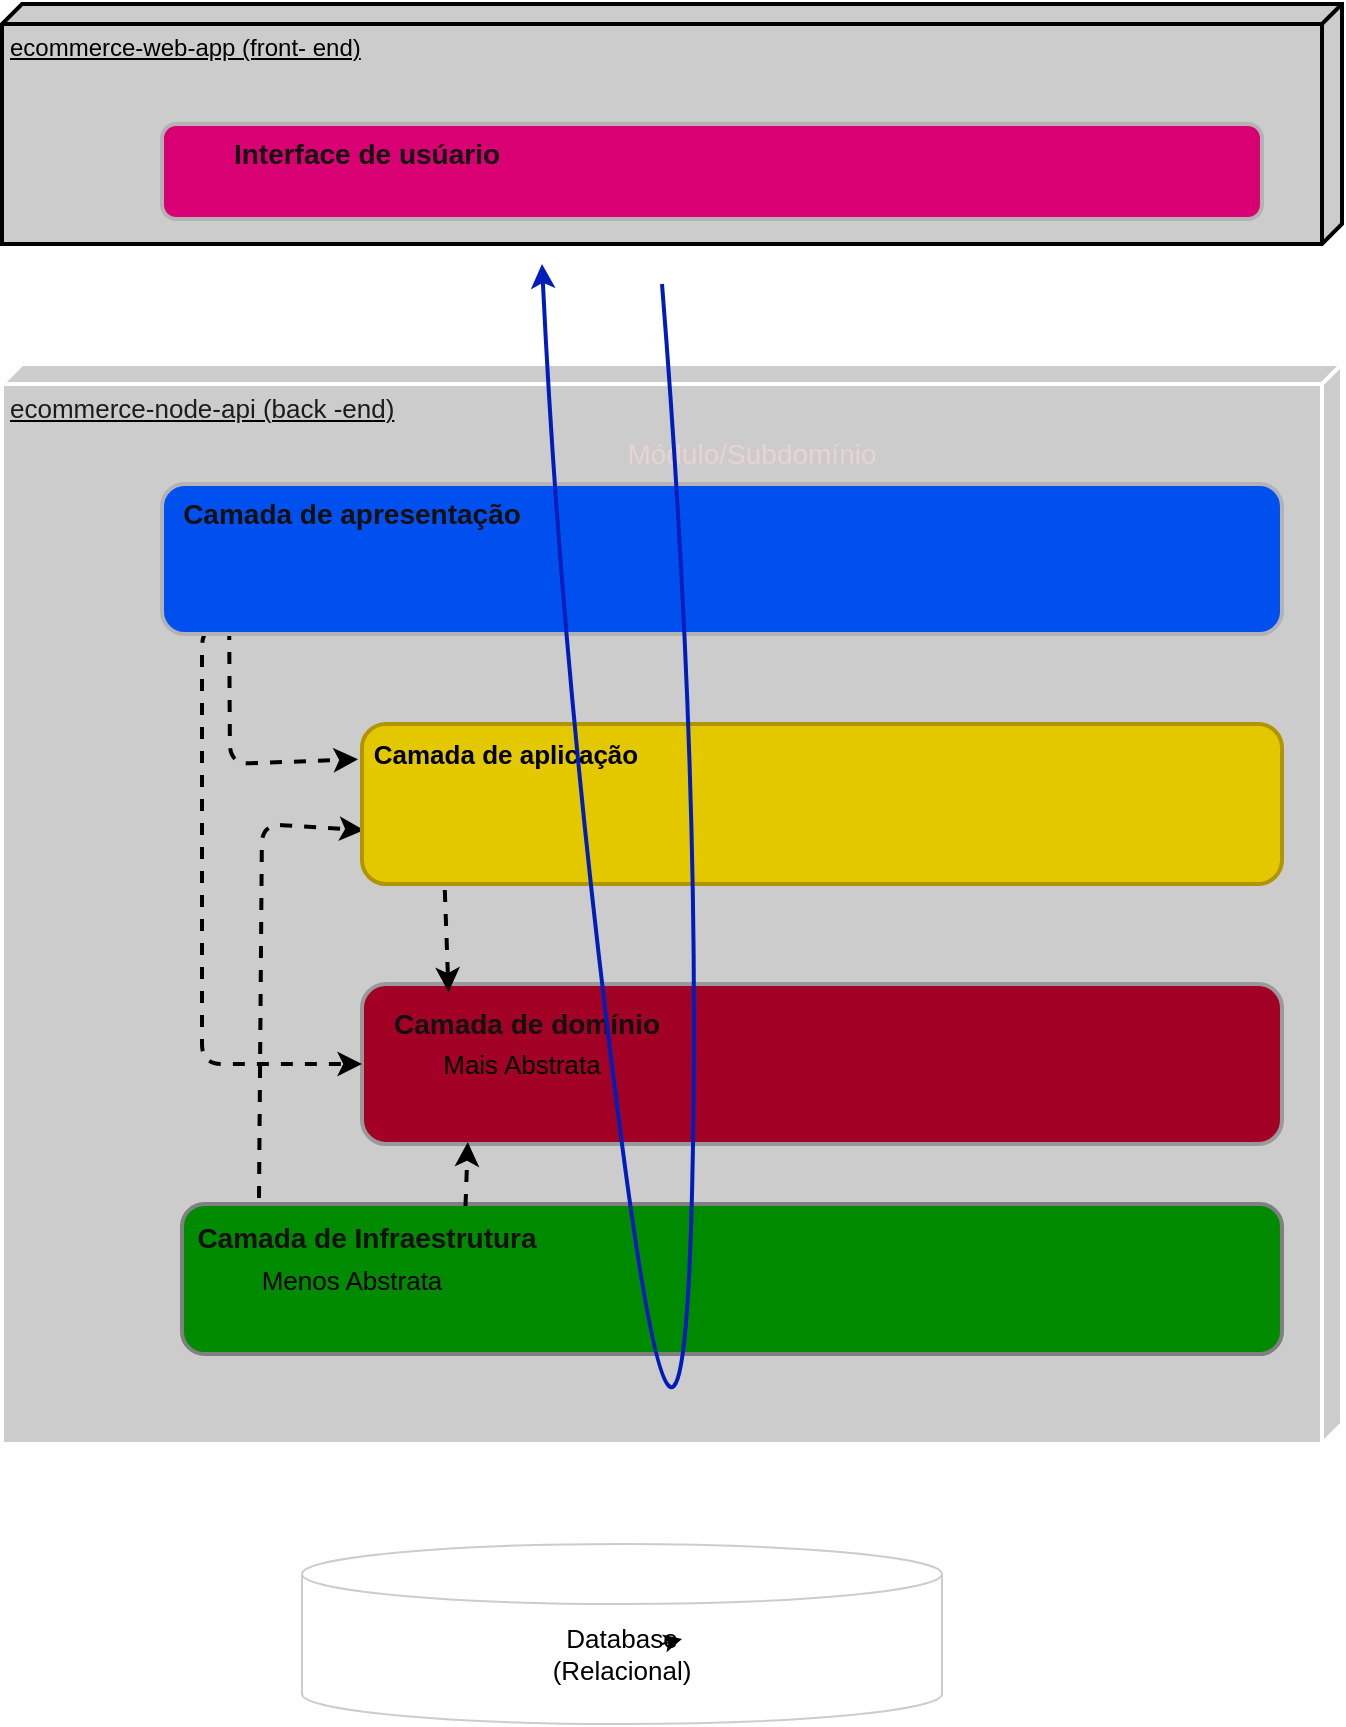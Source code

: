 <mxfile>
    <diagram id="I0e3CnHEker1yPUxd-W-" name="Arquitetura em Camadas">
        <mxGraphModel dx="1059" dy="792" grid="1" gridSize="10" guides="1" tooltips="1" connect="1" arrows="1" fold="1" page="1" pageScale="1" pageWidth="850" pageHeight="1100" math="0" shadow="0">
            <root>
                <mxCell id="0"/>
                <mxCell id="1" parent="0"/>
                <mxCell id="2" value="&lt;font style=&quot;font-size: 13px;&quot; color=&quot;#1d1b1b&quot;&gt;ecommerce-node-api (back -end)&lt;/font&gt;" style="verticalAlign=top;align=left;spacingTop=8;spacingLeft=2;spacingRight=12;shape=cube;size=10;direction=south;fontStyle=4;html=1;strokeWidth=2;fillColor=#CCCCCC;strokeColor=#FFFFFF;" parent="1" vertex="1">
                    <mxGeometry x="100" y="220" width="670" height="540" as="geometry"/>
                </mxCell>
                <mxCell id="3" value="&lt;font color=&quot;#000000&quot;&gt;ecommerce-web-app (front- end)&lt;/font&gt;" style="verticalAlign=top;align=left;spacingTop=8;spacingLeft=2;spacingRight=12;shape=cube;size=10;direction=south;fontStyle=4;html=1;strokeWidth=2;fillColor=#CCCCCC;" parent="1" vertex="1">
                    <mxGeometry x="100" y="40" width="670" height="120" as="geometry"/>
                </mxCell>
                <mxCell id="9" value="" style="rounded=1;whiteSpace=wrap;html=1;strokeWidth=2;fillColor=#a20025;fontColor=#ffffff;strokeColor=#999999;points=[[0,0,0,0,0],[0,0.25,0,0,0],[0,0.5,0,0,0],[0,0.75,0,0,0],[0,1,0,0,0],[0.07,0,0,0,0],[0.25,1,0,0,0],[0.5,0,0,0,0],[0.5,1,0,0,0],[0.75,0,0,0,0],[0.75,1,0,0,0],[1,0,0,0,0],[1,0.25,0,0,0],[1,0.5,0,0,0],[1,0.75,0,0,0],[1,1,0,0,0]];" parent="1" vertex="1">
                    <mxGeometry x="280" y="530" width="460" height="80" as="geometry"/>
                </mxCell>
                <mxCell id="10" value="&lt;font color=&quot;#141010&quot; style=&quot;font-size: 14px;&quot;&gt;&lt;b&gt;Camada de domínio&lt;/b&gt;&lt;/font&gt;" style="text;html=1;align=center;verticalAlign=middle;whiteSpace=wrap;rounded=0;strokeWidth=6;perimeterSpacing=1;" parent="1" vertex="1">
                    <mxGeometry x="285" y="535" width="155" height="30" as="geometry"/>
                </mxCell>
                <mxCell id="55" style="edgeStyle=none;html=1;exitX=0.06;exitY=0.96;exitDx=0;exitDy=0;exitPerimeter=0;dashed=1;strokeWidth=2;strokeColor=#000000;" edge="1" parent="1" source="12" target="52">
                    <mxGeometry relative="1" as="geometry">
                        <Array as="points">
                            <mxPoint x="214" y="420"/>
                        </Array>
                    </mxGeometry>
                </mxCell>
                <mxCell id="56" style="edgeStyle=none;html=1;exitX=0.06;exitY=0.96;exitDx=0;exitDy=0;exitPerimeter=0;dashed=1;strokeColor=#000000;strokeWidth=2;" edge="1" parent="1" source="12" target="9">
                    <mxGeometry relative="1" as="geometry">
                        <Array as="points">
                            <mxPoint x="200" y="352"/>
                            <mxPoint x="200" y="570"/>
                        </Array>
                    </mxGeometry>
                </mxCell>
                <mxCell id="12" value="" style="rounded=1;whiteSpace=wrap;html=1;strokeWidth=2;fillColor=#0050ef;fontColor=#ffffff;strokeColor=#B3B3B3;points=[[0,0,0,0,0],[0,0.25,0,0,0],[0,0.51,0,0,0],[0,0.75,0,0,0],[0,1,0,0,0],[0.06,0.96,0,0,0],[0.25,0,0,0,0],[0.5,0,0,0,0],[0.5,1,0,0,0],[0.75,0,0,0,0],[0.75,1,0,0,0],[1,0,0,0,0],[1,0.25,0,0,0],[1,0.51,0,0,0],[1,0.75,0,0,0],[1,1,0,0,0]];" parent="1" vertex="1">
                    <mxGeometry x="180" y="280" width="560" height="75" as="geometry"/>
                </mxCell>
                <mxCell id="13" value="&lt;font color=&quot;#141010&quot; style=&quot;font-size: 14px;&quot;&gt;&lt;b&gt;Camada de apresentação&lt;/b&gt;&lt;/font&gt;" style="text;html=1;align=center;verticalAlign=middle;whiteSpace=wrap;rounded=0;strokeWidth=6;perimeterSpacing=1;" parent="1" vertex="1">
                    <mxGeometry x="180" y="280" width="190" height="30" as="geometry"/>
                </mxCell>
                <mxCell id="61" style="edgeStyle=none;html=1;exitX=0.07;exitY=0;exitDx=0;exitDy=-3;exitPerimeter=0;entryX=0.002;entryY=0.663;entryDx=0;entryDy=0;entryPerimeter=0;dashed=1;strokeColor=#000000;strokeWidth=2;" edge="1" parent="1" source="15" target="51">
                    <mxGeometry relative="1" as="geometry">
                        <Array as="points">
                            <mxPoint x="230" y="450"/>
                        </Array>
                    </mxGeometry>
                </mxCell>
                <mxCell id="15" value="" style="rounded=1;whiteSpace=wrap;html=1;strokeWidth=2;fillColor=#008a00;fontColor=#ffffff;strokeColor=#808080;points=[[0,0,0,0,0],[0,0.25,0,0,0],[0,0.51,0,0,0],[0,0.75,0,0,0],[0,1,0,0,0],[0.07,0,0,0,-3],[0.16,0,0,0,-6],[0.25,1,0,0,0],[0.5,1,0,0,0],[0.75,0,0,0,0],[0.75,1,0,0,0],[1,0,0,0,0],[1,0.25,0,0,0],[1,0.51,0,0,0],[1,0.75,0,0,0],[1,1,0,0,0]];" parent="1" vertex="1">
                    <mxGeometry x="190" y="640" width="550" height="75" as="geometry"/>
                </mxCell>
                <mxCell id="62" style="edgeStyle=none;html=1;exitX=0.75;exitY=0;exitDx=0;exitDy=0;entryX=0.115;entryY=0.988;entryDx=0;entryDy=0;entryPerimeter=0;dashed=1;strokeColor=#000000;strokeWidth=2;" edge="1" parent="1" source="17" target="9">
                    <mxGeometry relative="1" as="geometry"/>
                </mxCell>
                <mxCell id="17" value="&lt;font color=&quot;#141010&quot; style=&quot;font-size: 14px;&quot;&gt;&lt;b&gt;Camada de Infraestrutura&lt;/b&gt;&lt;/font&gt;" style="text;html=1;align=center;verticalAlign=middle;whiteSpace=wrap;rounded=0;strokeWidth=6;perimeterSpacing=1;" parent="1" vertex="1">
                    <mxGeometry x="185" y="642" width="195" height="30" as="geometry"/>
                </mxCell>
                <mxCell id="20" value="" style="rounded=1;whiteSpace=wrap;html=1;strokeWidth=2;fillColor=#d80073;fontColor=#ffffff;strokeColor=#B3B3B3;" parent="1" vertex="1">
                    <mxGeometry x="180" y="100" width="550" height="47.5" as="geometry"/>
                </mxCell>
                <mxCell id="21" value="&lt;font color=&quot;#141010&quot; style=&quot;font-size: 14px;&quot;&gt;&lt;b&gt;Interface de usúario&lt;/b&gt;&lt;/font&gt;" style="text;html=1;align=center;verticalAlign=middle;whiteSpace=wrap;rounded=0;strokeWidth=6;perimeterSpacing=1;" parent="1" vertex="1">
                    <mxGeometry x="175" y="100" width="215" height="30" as="geometry"/>
                </mxCell>
                <mxCell id="32" value="&lt;font color=&quot;#e9d3d3&quot;&gt;Módulo/Subdomínio&lt;/font&gt;" style="text;html=1;strokeColor=none;fillColor=none;align=center;verticalAlign=middle;whiteSpace=wrap;rounded=0;dashed=1;strokeWidth=6;fontSize=14;fontColor=#141010;" parent="1" vertex="1">
                    <mxGeometry x="445" y="250" width="60" height="30" as="geometry"/>
                </mxCell>
                <mxCell id="43" value="" style="shape=cylinder3;whiteSpace=wrap;html=1;boundedLbl=1;backgroundOutline=1;size=15;strokeColor=#CCCCCC;fontSize=13;fontColor=#FFFFFF;fillColor=#FFFFFF;" parent="1" vertex="1">
                    <mxGeometry x="250" y="810" width="320" height="90" as="geometry"/>
                </mxCell>
                <mxCell id="45" value="&lt;font color=&quot;#000000&quot;&gt;Database (Relacional)&lt;/font&gt;" style="text;html=1;strokeColor=none;fillColor=none;align=center;verticalAlign=middle;whiteSpace=wrap;rounded=0;fontSize=13;fontColor=#FFFFFF;" parent="1" vertex="1">
                    <mxGeometry x="380" y="850" width="60" height="30" as="geometry"/>
                </mxCell>
                <mxCell id="47" style="edgeStyle=none;html=1;fontSize=13;fontColor=#000000;" parent="1" target="45" edge="1">
                    <mxGeometry relative="1" as="geometry">
                        <mxPoint x="430" y="860" as="sourcePoint"/>
                    </mxGeometry>
                </mxCell>
                <mxCell id="60" style="edgeStyle=none;html=1;exitX=0.09;exitY=1;exitDx=0;exitDy=3;exitPerimeter=0;entryX=0.25;entryY=0;entryDx=0;entryDy=0;dashed=1;strokeColor=#000000;strokeWidth=2;" edge="1" parent="1" source="51" target="10">
                    <mxGeometry relative="1" as="geometry"/>
                </mxCell>
                <mxCell id="51" value="" style="rounded=1;whiteSpace=wrap;html=1;strokeWidth=2;fillColor=#e3c800;fontColor=#000000;strokeColor=#B09500;points=[[0,0,0,0,0],[0,0.25,0,0,0],[0,0.5,0,0,0],[0,0.75,0,0,0],[0,1,0,0,0],[0.09,1,0,0,3],[0.25,0,0,0,0],[0.5,0,0,0,0],[0.5,1,0,0,0],[0.75,0,0,0,0],[0.75,1,0,0,0],[1,0,0,0,0],[1,0.25,0,0,0],[1,0.5,0,0,0],[1,0.75,0,0,0],[1,1,0,0,0]];" parent="1" vertex="1">
                    <mxGeometry x="280" y="400" width="460" height="80" as="geometry"/>
                </mxCell>
                <mxCell id="52" value="&lt;b&gt;Camada de aplicação&lt;/b&gt;" style="text;html=1;strokeColor=none;fillColor=none;align=center;verticalAlign=middle;whiteSpace=wrap;rounded=0;fontSize=13;fontColor=#000000;" parent="1" vertex="1">
                    <mxGeometry x="278" y="400" width="147.5" height="30" as="geometry"/>
                </mxCell>
                <mxCell id="53" value="Mais Abstrata" style="text;html=1;strokeColor=none;fillColor=none;align=center;verticalAlign=middle;whiteSpace=wrap;rounded=0;fontSize=13;fontColor=#000000;" parent="1" vertex="1">
                    <mxGeometry x="310" y="555" width="100" height="30" as="geometry"/>
                </mxCell>
                <mxCell id="54" value="Menos Abstrata" style="text;html=1;strokeColor=none;fillColor=none;align=center;verticalAlign=middle;whiteSpace=wrap;rounded=0;fontSize=13;fontColor=#000000;" parent="1" vertex="1">
                    <mxGeometry x="220" y="662.5" width="110" height="30" as="geometry"/>
                </mxCell>
                <mxCell id="63" value="" style="curved=1;endArrow=classic;html=1;strokeColor=#001DBC;strokeWidth=2;fillColor=#0050ef;" edge="1" parent="1">
                    <mxGeometry width="50" height="50" relative="1" as="geometry">
                        <mxPoint x="430" y="180" as="sourcePoint"/>
                        <mxPoint x="370" y="170" as="targetPoint"/>
                        <Array as="points">
                            <mxPoint x="450" y="430"/>
                            <mxPoint x="440" y="840"/>
                            <mxPoint x="380" y="380"/>
                        </Array>
                    </mxGeometry>
                </mxCell>
            </root>
        </mxGraphModel>
    </diagram>
</mxfile>